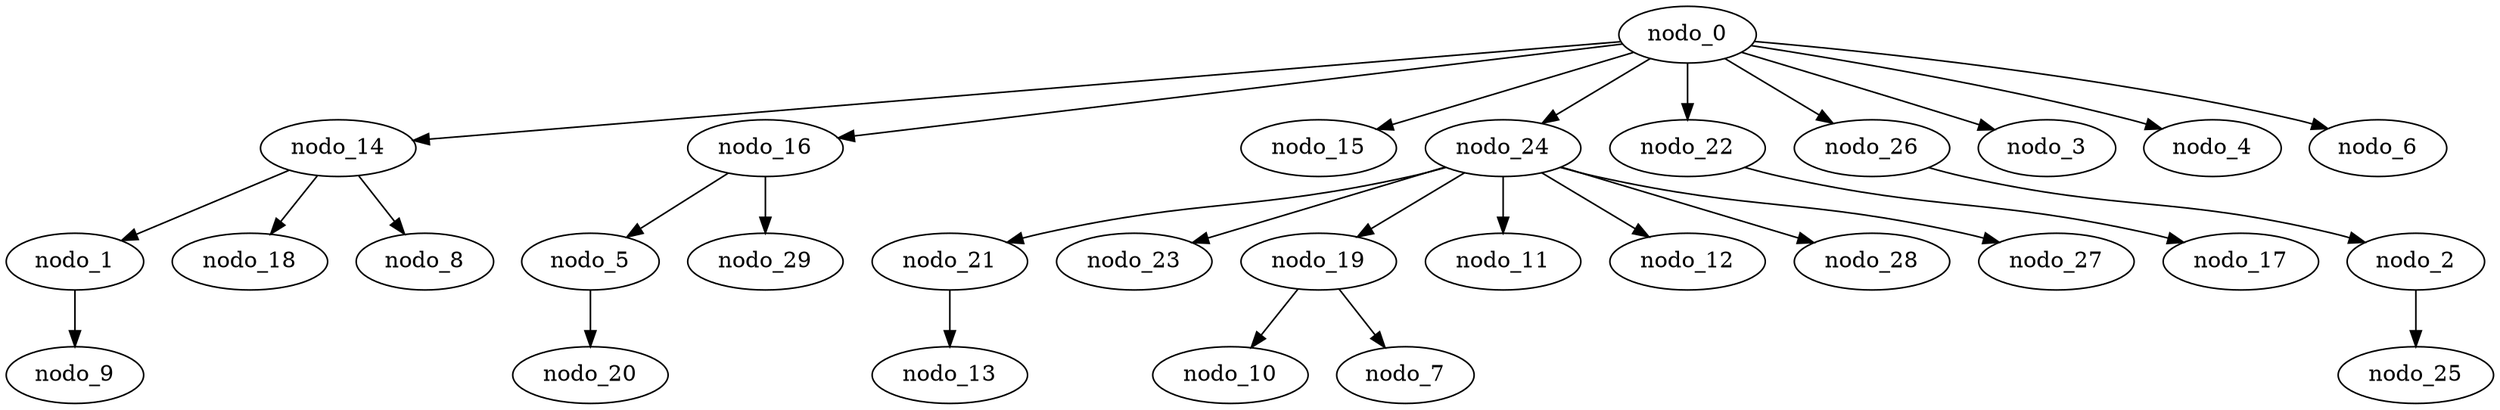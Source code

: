 digraph gen_geografico_30_bfs {
  nodo_14 -> nodo_1;
  nodo_0 -> nodo_16;
  nodo_0 -> nodo_15;
  nodo_0 -> nodo_14;
  nodo_24 -> nodo_21;
  nodo_24 -> nodo_23;
  nodo_14 -> nodo_18;
  nodo_14 -> nodo_8;
  nodo_16 -> nodo_5;
  nodo_5 -> nodo_20;
  nodo_19 -> nodo_10;
  nodo_24 -> nodo_19;
  nodo_22 -> nodo_17;
  nodo_26 -> nodo_2;
  nodo_0 -> nodo_3;
  nodo_0 -> nodo_26;
  nodo_24 -> nodo_11;
  nodo_0 -> nodo_4;
  nodo_0 -> nodo_24;
  nodo_0 -> nodo_6;
  nodo_24 -> nodo_12;
  nodo_2 -> nodo_25;
  nodo_1 -> nodo_9;
  nodo_16 -> nodo_29;
  nodo_19 -> nodo_7;
  nodo_0 -> nodo_22;
  nodo_24 -> nodo_28;
  nodo_21 -> nodo_13;
  nodo_24 -> nodo_27;
}